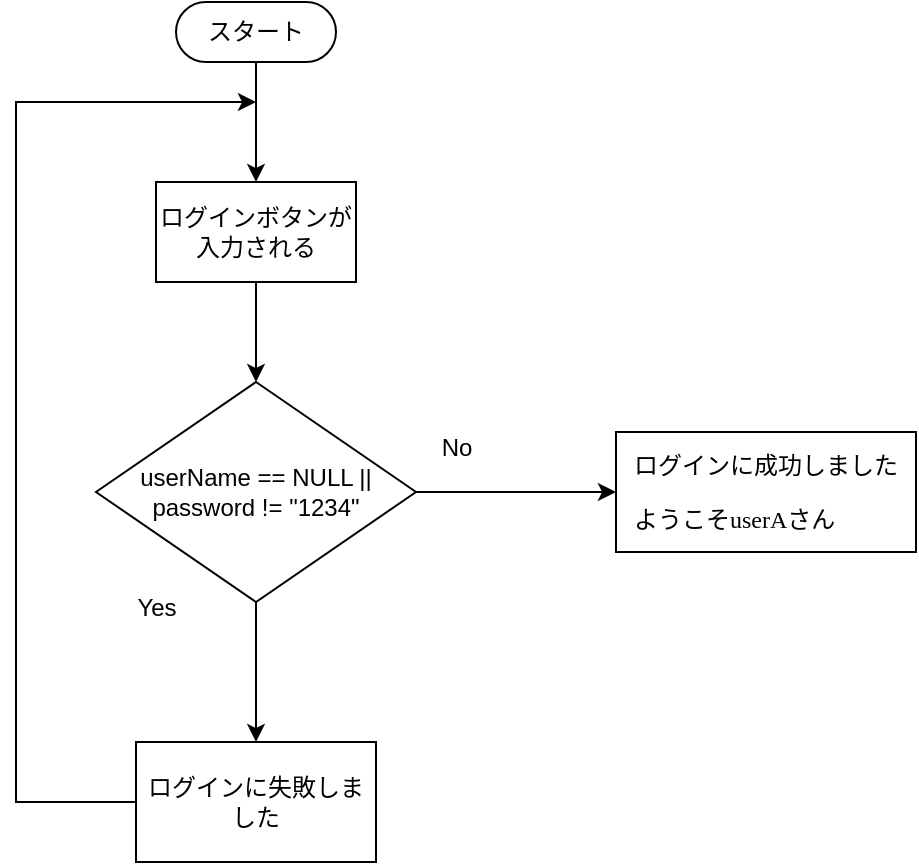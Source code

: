 <mxfile version="24.6.2" type="github">
  <diagram name="ページ1" id="asHndj8KTmDriEIqwjIS">
    <mxGraphModel dx="1092" dy="573" grid="1" gridSize="10" guides="1" tooltips="1" connect="1" arrows="1" fold="1" page="1" pageScale="1" pageWidth="827" pageHeight="1169" math="0" shadow="0">
      <root>
        <mxCell id="0" />
        <mxCell id="1" parent="0" />
        <mxCell id="0tyZVpCmgbR_nW00zcxR-4" value="" style="edgeStyle=orthogonalEdgeStyle;rounded=0;orthogonalLoop=1;jettySize=auto;html=1;" edge="1" parent="1" source="0tyZVpCmgbR_nW00zcxR-1" target="0tyZVpCmgbR_nW00zcxR-2">
          <mxGeometry relative="1" as="geometry" />
        </mxCell>
        <mxCell id="0tyZVpCmgbR_nW00zcxR-1" value="スタート" style="html=1;dashed=0;whiteSpace=wrap;shape=mxgraph.dfd.start" vertex="1" parent="1">
          <mxGeometry x="130" y="40" width="80" height="30" as="geometry" />
        </mxCell>
        <mxCell id="0tyZVpCmgbR_nW00zcxR-5" value="" style="edgeStyle=orthogonalEdgeStyle;rounded=0;orthogonalLoop=1;jettySize=auto;html=1;" edge="1" parent="1" source="0tyZVpCmgbR_nW00zcxR-2" target="0tyZVpCmgbR_nW00zcxR-3">
          <mxGeometry relative="1" as="geometry" />
        </mxCell>
        <mxCell id="0tyZVpCmgbR_nW00zcxR-2" value="ログインボタンが入力される" style="html=1;dashed=0;whiteSpace=wrap;" vertex="1" parent="1">
          <mxGeometry x="120" y="130" width="100" height="50" as="geometry" />
        </mxCell>
        <mxCell id="0tyZVpCmgbR_nW00zcxR-7" value="" style="edgeStyle=orthogonalEdgeStyle;rounded=0;orthogonalLoop=1;jettySize=auto;html=1;" edge="1" parent="1" source="0tyZVpCmgbR_nW00zcxR-3" target="0tyZVpCmgbR_nW00zcxR-6">
          <mxGeometry relative="1" as="geometry" />
        </mxCell>
        <mxCell id="0tyZVpCmgbR_nW00zcxR-9" value="" style="edgeStyle=orthogonalEdgeStyle;rounded=0;orthogonalLoop=1;jettySize=auto;html=1;" edge="1" parent="1" source="0tyZVpCmgbR_nW00zcxR-3" target="0tyZVpCmgbR_nW00zcxR-8">
          <mxGeometry relative="1" as="geometry" />
        </mxCell>
        <mxCell id="0tyZVpCmgbR_nW00zcxR-3" value="userName == NULL || password != &quot;1234&quot;" style="shape=rhombus;html=1;dashed=0;whiteSpace=wrap;perimeter=rhombusPerimeter;" vertex="1" parent="1">
          <mxGeometry x="90" y="230" width="160" height="110" as="geometry" />
        </mxCell>
        <mxCell id="0tyZVpCmgbR_nW00zcxR-12" style="edgeStyle=orthogonalEdgeStyle;rounded=0;orthogonalLoop=1;jettySize=auto;html=1;" edge="1" parent="1" source="0tyZVpCmgbR_nW00zcxR-6">
          <mxGeometry relative="1" as="geometry">
            <mxPoint x="170" y="90" as="targetPoint" />
            <Array as="points">
              <mxPoint x="50" y="440" />
              <mxPoint x="50" y="90" />
            </Array>
          </mxGeometry>
        </mxCell>
        <mxCell id="0tyZVpCmgbR_nW00zcxR-6" value="ログインに失敗しました" style="whiteSpace=wrap;html=1;dashed=0;" vertex="1" parent="1">
          <mxGeometry x="110" y="410" width="120" height="60" as="geometry" />
        </mxCell>
        <mxCell id="0tyZVpCmgbR_nW00zcxR-8" value="&lt;p style=&quot;font-family: Meiryo; font-size: 12px; text-align: start;&quot;&gt;ログインに成功しました&lt;/p&gt;&lt;p style=&quot;font-family: Meiryo; font-size: 12px; text-align: start;&quot;&gt;ようこそuserAさん&lt;/p&gt;" style="whiteSpace=wrap;html=1;dashed=0;fontSize=12;" vertex="1" parent="1">
          <mxGeometry x="350" y="255" width="150" height="60" as="geometry" />
        </mxCell>
        <mxCell id="0tyZVpCmgbR_nW00zcxR-10" value="Yes" style="text;html=1;align=center;verticalAlign=middle;resizable=0;points=[];autosize=1;strokeColor=none;fillColor=none;" vertex="1" parent="1">
          <mxGeometry x="100" y="328" width="40" height="30" as="geometry" />
        </mxCell>
        <mxCell id="0tyZVpCmgbR_nW00zcxR-11" value="No" style="text;html=1;align=center;verticalAlign=middle;resizable=0;points=[];autosize=1;strokeColor=none;fillColor=none;" vertex="1" parent="1">
          <mxGeometry x="250" y="248" width="40" height="30" as="geometry" />
        </mxCell>
      </root>
    </mxGraphModel>
  </diagram>
</mxfile>
